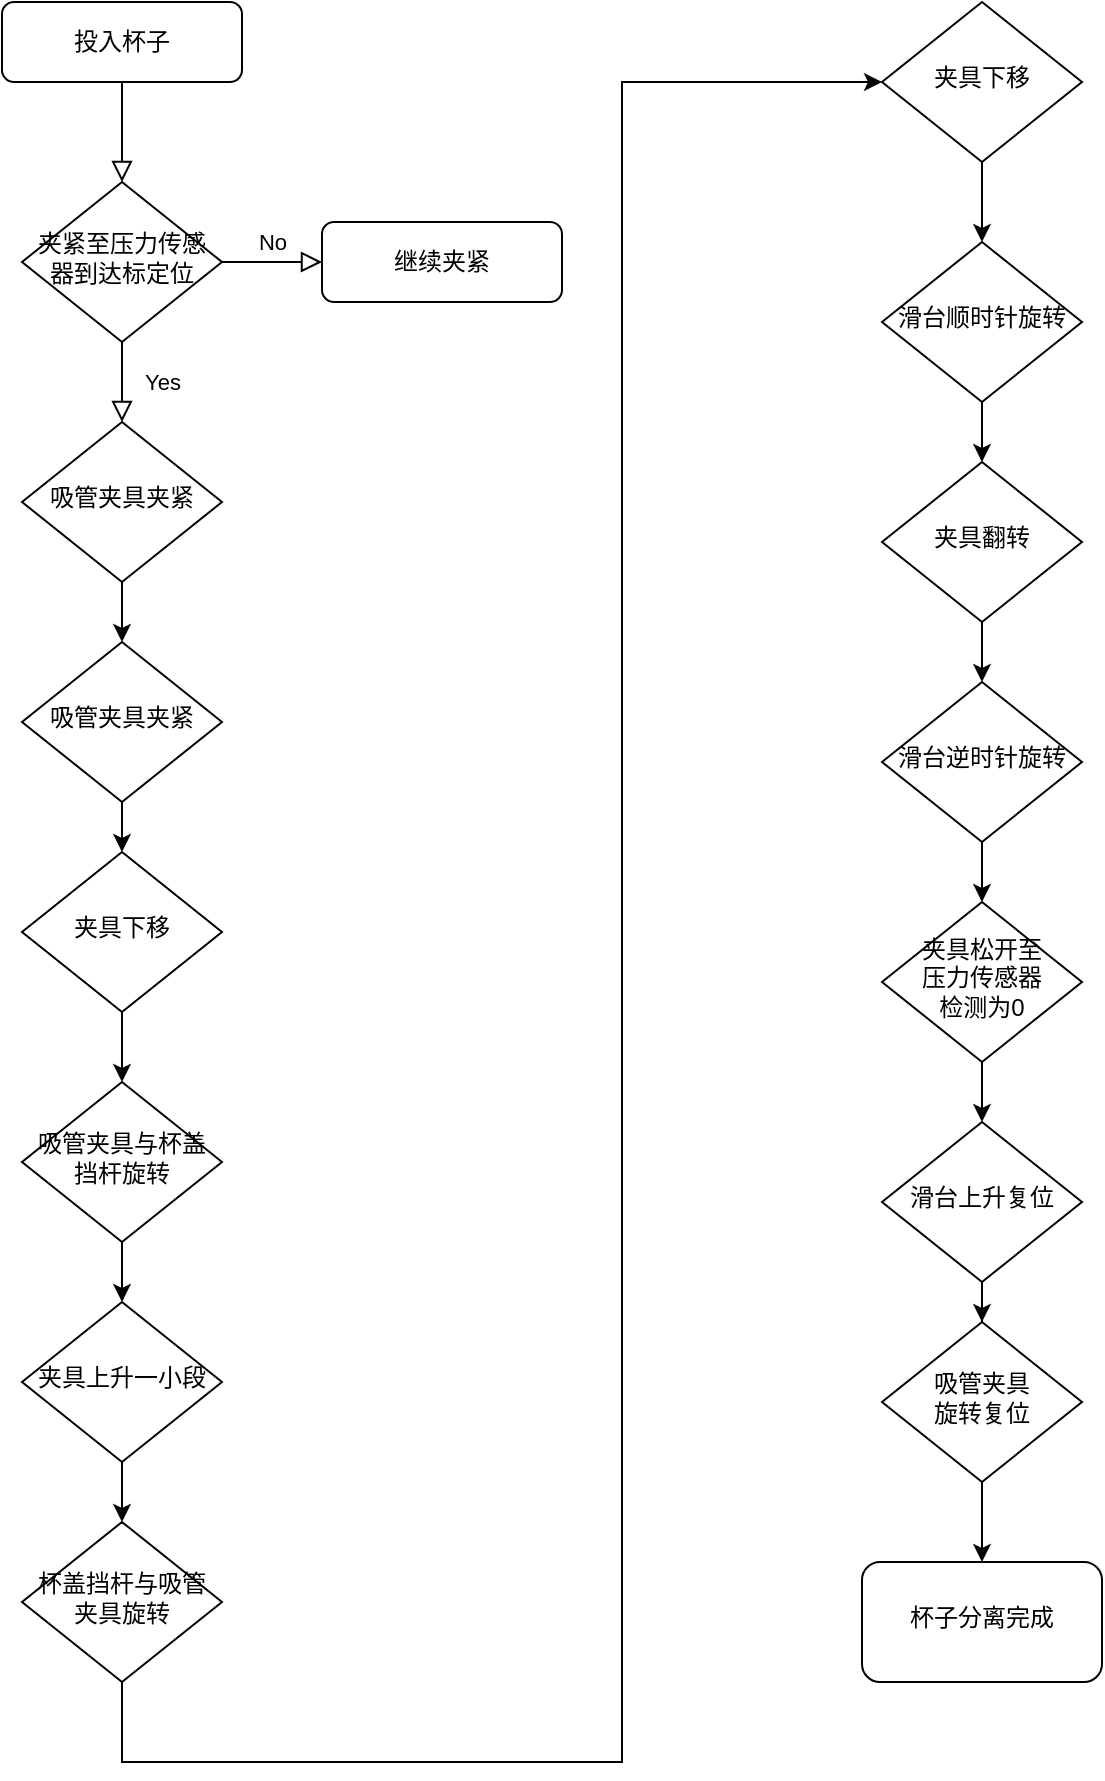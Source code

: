 <mxfile version="22.0.8" type="github">
  <diagram id="C5RBs43oDa-KdzZeNtuy" name="Page-1">
    <mxGraphModel dx="1783" dy="896" grid="1" gridSize="10" guides="1" tooltips="1" connect="1" arrows="1" fold="1" page="1" pageScale="1" pageWidth="827" pageHeight="1169" math="0" shadow="0">
      <root>
        <mxCell id="WIyWlLk6GJQsqaUBKTNV-0" />
        <mxCell id="WIyWlLk6GJQsqaUBKTNV-1" parent="WIyWlLk6GJQsqaUBKTNV-0" />
        <mxCell id="WIyWlLk6GJQsqaUBKTNV-2" value="" style="rounded=0;html=1;jettySize=auto;orthogonalLoop=1;fontSize=11;endArrow=block;endFill=0;endSize=8;strokeWidth=1;shadow=0;labelBackgroundColor=none;edgeStyle=orthogonalEdgeStyle;" parent="WIyWlLk6GJQsqaUBKTNV-1" source="WIyWlLk6GJQsqaUBKTNV-3" target="WIyWlLk6GJQsqaUBKTNV-6" edge="1">
          <mxGeometry relative="1" as="geometry" />
        </mxCell>
        <mxCell id="WIyWlLk6GJQsqaUBKTNV-3" value="投入杯子" style="rounded=1;whiteSpace=wrap;html=1;fontSize=12;glass=0;strokeWidth=1;shadow=0;" parent="WIyWlLk6GJQsqaUBKTNV-1" vertex="1">
          <mxGeometry x="160" y="80" width="120" height="40" as="geometry" />
        </mxCell>
        <mxCell id="WIyWlLk6GJQsqaUBKTNV-4" value="Yes" style="rounded=0;html=1;jettySize=auto;orthogonalLoop=1;fontSize=11;endArrow=block;endFill=0;endSize=8;strokeWidth=1;shadow=0;labelBackgroundColor=none;edgeStyle=orthogonalEdgeStyle;" parent="WIyWlLk6GJQsqaUBKTNV-1" source="WIyWlLk6GJQsqaUBKTNV-6" target="WIyWlLk6GJQsqaUBKTNV-10" edge="1">
          <mxGeometry y="20" relative="1" as="geometry">
            <mxPoint as="offset" />
          </mxGeometry>
        </mxCell>
        <mxCell id="WIyWlLk6GJQsqaUBKTNV-5" value="No" style="edgeStyle=orthogonalEdgeStyle;rounded=0;html=1;jettySize=auto;orthogonalLoop=1;fontSize=11;endArrow=block;endFill=0;endSize=8;strokeWidth=1;shadow=0;labelBackgroundColor=none;" parent="WIyWlLk6GJQsqaUBKTNV-1" source="WIyWlLk6GJQsqaUBKTNV-6" target="WIyWlLk6GJQsqaUBKTNV-7" edge="1">
          <mxGeometry y="10" relative="1" as="geometry">
            <mxPoint as="offset" />
          </mxGeometry>
        </mxCell>
        <mxCell id="WIyWlLk6GJQsqaUBKTNV-6" value="夹紧至压力传感器到达标定位" style="rhombus;whiteSpace=wrap;html=1;shadow=0;fontFamily=Helvetica;fontSize=12;align=center;strokeWidth=1;spacing=6;spacingTop=-4;" parent="WIyWlLk6GJQsqaUBKTNV-1" vertex="1">
          <mxGeometry x="170" y="170" width="100" height="80" as="geometry" />
        </mxCell>
        <mxCell id="WIyWlLk6GJQsqaUBKTNV-7" value="继续夹紧" style="rounded=1;whiteSpace=wrap;html=1;fontSize=12;glass=0;strokeWidth=1;shadow=0;" parent="WIyWlLk6GJQsqaUBKTNV-1" vertex="1">
          <mxGeometry x="320" y="190" width="120" height="40" as="geometry" />
        </mxCell>
        <mxCell id="T3rPNLjUybUNDBLIVq3E-5" value="" style="edgeStyle=orthogonalEdgeStyle;rounded=0;orthogonalLoop=1;jettySize=auto;html=1;" parent="WIyWlLk6GJQsqaUBKTNV-1" source="WIyWlLk6GJQsqaUBKTNV-10" target="T3rPNLjUybUNDBLIVq3E-4" edge="1">
          <mxGeometry relative="1" as="geometry" />
        </mxCell>
        <mxCell id="WIyWlLk6GJQsqaUBKTNV-10" value="吸管夹具夹紧" style="rhombus;whiteSpace=wrap;html=1;shadow=0;fontFamily=Helvetica;fontSize=12;align=center;strokeWidth=1;spacing=6;spacingTop=-4;" parent="WIyWlLk6GJQsqaUBKTNV-1" vertex="1">
          <mxGeometry x="170" y="290" width="100" height="80" as="geometry" />
        </mxCell>
        <mxCell id="T3rPNLjUybUNDBLIVq3E-8" value="" style="edgeStyle=orthogonalEdgeStyle;rounded=0;orthogonalLoop=1;jettySize=auto;html=1;" parent="WIyWlLk6GJQsqaUBKTNV-1" source="T3rPNLjUybUNDBLIVq3E-4" target="T3rPNLjUybUNDBLIVq3E-6" edge="1">
          <mxGeometry relative="1" as="geometry" />
        </mxCell>
        <mxCell id="T3rPNLjUybUNDBLIVq3E-4" value="吸管夹具夹紧" style="rhombus;whiteSpace=wrap;html=1;shadow=0;fontFamily=Helvetica;fontSize=12;align=center;strokeWidth=1;spacing=6;spacingTop=-4;" parent="WIyWlLk6GJQsqaUBKTNV-1" vertex="1">
          <mxGeometry x="170" y="400" width="100" height="80" as="geometry" />
        </mxCell>
        <mxCell id="T3rPNLjUybUNDBLIVq3E-10" value="" style="edgeStyle=orthogonalEdgeStyle;rounded=0;orthogonalLoop=1;jettySize=auto;html=1;" parent="WIyWlLk6GJQsqaUBKTNV-1" source="T3rPNLjUybUNDBLIVq3E-6" target="T3rPNLjUybUNDBLIVq3E-9" edge="1">
          <mxGeometry relative="1" as="geometry" />
        </mxCell>
        <mxCell id="T3rPNLjUybUNDBLIVq3E-6" value="夹具下移" style="rhombus;whiteSpace=wrap;html=1;shadow=0;fontFamily=Helvetica;fontSize=12;align=center;strokeWidth=1;spacing=6;spacingTop=-4;" parent="WIyWlLk6GJQsqaUBKTNV-1" vertex="1">
          <mxGeometry x="170" y="505" width="100" height="80" as="geometry" />
        </mxCell>
        <mxCell id="T3rPNLjUybUNDBLIVq3E-12" value="" style="edgeStyle=orthogonalEdgeStyle;rounded=0;orthogonalLoop=1;jettySize=auto;html=1;" parent="WIyWlLk6GJQsqaUBKTNV-1" source="T3rPNLjUybUNDBLIVq3E-9" target="T3rPNLjUybUNDBLIVq3E-11" edge="1">
          <mxGeometry relative="1" as="geometry" />
        </mxCell>
        <mxCell id="T3rPNLjUybUNDBLIVq3E-9" value="吸管夹具与杯盖挡杆旋转" style="rhombus;whiteSpace=wrap;html=1;shadow=0;fontFamily=Helvetica;fontSize=12;align=center;strokeWidth=1;spacing=6;spacingTop=-4;" parent="WIyWlLk6GJQsqaUBKTNV-1" vertex="1">
          <mxGeometry x="170" y="620" width="100" height="80" as="geometry" />
        </mxCell>
        <mxCell id="T3rPNLjUybUNDBLIVq3E-14" value="" style="edgeStyle=orthogonalEdgeStyle;rounded=0;orthogonalLoop=1;jettySize=auto;html=1;" parent="WIyWlLk6GJQsqaUBKTNV-1" source="T3rPNLjUybUNDBLIVq3E-11" target="T3rPNLjUybUNDBLIVq3E-13" edge="1">
          <mxGeometry relative="1" as="geometry" />
        </mxCell>
        <mxCell id="T3rPNLjUybUNDBLIVq3E-11" value="夹具上升一小段" style="rhombus;whiteSpace=wrap;html=1;shadow=0;fontFamily=Helvetica;fontSize=12;align=center;strokeWidth=1;spacing=6;spacingTop=-4;" parent="WIyWlLk6GJQsqaUBKTNV-1" vertex="1">
          <mxGeometry x="170" y="730" width="100" height="80" as="geometry" />
        </mxCell>
        <mxCell id="T3rPNLjUybUNDBLIVq3E-16" value="" style="edgeStyle=orthogonalEdgeStyle;rounded=0;orthogonalLoop=1;jettySize=auto;html=1;exitX=0.5;exitY=1;exitDx=0;exitDy=0;" parent="WIyWlLk6GJQsqaUBKTNV-1" source="T3rPNLjUybUNDBLIVq3E-13" target="T3rPNLjUybUNDBLIVq3E-15" edge="1">
          <mxGeometry relative="1" as="geometry">
            <mxPoint x="310" y="890" as="sourcePoint" />
            <Array as="points">
              <mxPoint x="220" y="960" />
              <mxPoint x="470" y="960" />
              <mxPoint x="470" y="120" />
            </Array>
          </mxGeometry>
        </mxCell>
        <mxCell id="T3rPNLjUybUNDBLIVq3E-13" value="杯盖挡杆与吸管夹具旋转" style="rhombus;whiteSpace=wrap;html=1;shadow=0;fontFamily=Helvetica;fontSize=12;align=center;strokeWidth=1;spacing=6;spacingTop=-4;" parent="WIyWlLk6GJQsqaUBKTNV-1" vertex="1">
          <mxGeometry x="170" y="840" width="100" height="80" as="geometry" />
        </mxCell>
        <mxCell id="T3rPNLjUybUNDBLIVq3E-19" value="" style="edgeStyle=orthogonalEdgeStyle;rounded=0;orthogonalLoop=1;jettySize=auto;html=1;" parent="WIyWlLk6GJQsqaUBKTNV-1" source="T3rPNLjUybUNDBLIVq3E-15" target="T3rPNLjUybUNDBLIVq3E-17" edge="1">
          <mxGeometry relative="1" as="geometry" />
        </mxCell>
        <mxCell id="T3rPNLjUybUNDBLIVq3E-15" value="夹具下移" style="rhombus;whiteSpace=wrap;html=1;shadow=0;fontFamily=Helvetica;fontSize=12;align=center;strokeWidth=1;spacing=6;spacingTop=-4;" parent="WIyWlLk6GJQsqaUBKTNV-1" vertex="1">
          <mxGeometry x="600" y="80" width="100" height="80" as="geometry" />
        </mxCell>
        <mxCell id="T3rPNLjUybUNDBLIVq3E-21" value="" style="edgeStyle=orthogonalEdgeStyle;rounded=0;orthogonalLoop=1;jettySize=auto;html=1;" parent="WIyWlLk6GJQsqaUBKTNV-1" source="T3rPNLjUybUNDBLIVq3E-17" target="T3rPNLjUybUNDBLIVq3E-20" edge="1">
          <mxGeometry relative="1" as="geometry" />
        </mxCell>
        <mxCell id="T3rPNLjUybUNDBLIVq3E-17" value="滑台顺时针旋转" style="rhombus;whiteSpace=wrap;html=1;shadow=0;fontFamily=Helvetica;fontSize=12;align=center;strokeWidth=1;spacing=6;spacingTop=-4;" parent="WIyWlLk6GJQsqaUBKTNV-1" vertex="1">
          <mxGeometry x="600" y="200" width="100" height="80" as="geometry" />
        </mxCell>
        <mxCell id="T3rPNLjUybUNDBLIVq3E-23" value="" style="edgeStyle=orthogonalEdgeStyle;rounded=0;orthogonalLoop=1;jettySize=auto;html=1;" parent="WIyWlLk6GJQsqaUBKTNV-1" source="T3rPNLjUybUNDBLIVq3E-20" target="T3rPNLjUybUNDBLIVq3E-22" edge="1">
          <mxGeometry relative="1" as="geometry" />
        </mxCell>
        <mxCell id="T3rPNLjUybUNDBLIVq3E-20" value="夹具翻转" style="rhombus;whiteSpace=wrap;html=1;shadow=0;fontFamily=Helvetica;fontSize=12;align=center;strokeWidth=1;spacing=6;spacingTop=-4;" parent="WIyWlLk6GJQsqaUBKTNV-1" vertex="1">
          <mxGeometry x="600" y="310" width="100" height="80" as="geometry" />
        </mxCell>
        <mxCell id="T3rPNLjUybUNDBLIVq3E-25" value="" style="edgeStyle=orthogonalEdgeStyle;rounded=0;orthogonalLoop=1;jettySize=auto;html=1;" parent="WIyWlLk6GJQsqaUBKTNV-1" source="T3rPNLjUybUNDBLIVq3E-22" target="T3rPNLjUybUNDBLIVq3E-24" edge="1">
          <mxGeometry relative="1" as="geometry" />
        </mxCell>
        <mxCell id="T3rPNLjUybUNDBLIVq3E-22" value="滑台逆时针旋转" style="rhombus;whiteSpace=wrap;html=1;shadow=0;fontFamily=Helvetica;fontSize=12;align=center;strokeWidth=1;spacing=6;spacingTop=-4;" parent="WIyWlLk6GJQsqaUBKTNV-1" vertex="1">
          <mxGeometry x="600" y="420" width="100" height="80" as="geometry" />
        </mxCell>
        <mxCell id="T3rPNLjUybUNDBLIVq3E-27" value="" style="edgeStyle=orthogonalEdgeStyle;rounded=0;orthogonalLoop=1;jettySize=auto;html=1;" parent="WIyWlLk6GJQsqaUBKTNV-1" source="T3rPNLjUybUNDBLIVq3E-24" target="T3rPNLjUybUNDBLIVq3E-26" edge="1">
          <mxGeometry relative="1" as="geometry" />
        </mxCell>
        <mxCell id="T3rPNLjUybUNDBLIVq3E-24" value="夹具松开至&lt;br&gt;压力传感器&lt;br&gt;检测为0" style="rhombus;whiteSpace=wrap;html=1;shadow=0;fontFamily=Helvetica;fontSize=12;align=center;strokeWidth=1;spacing=6;spacingTop=-4;" parent="WIyWlLk6GJQsqaUBKTNV-1" vertex="1">
          <mxGeometry x="600" y="530" width="100" height="80" as="geometry" />
        </mxCell>
        <mxCell id="T3rPNLjUybUNDBLIVq3E-29" value="" style="edgeStyle=orthogonalEdgeStyle;rounded=0;orthogonalLoop=1;jettySize=auto;html=1;" parent="WIyWlLk6GJQsqaUBKTNV-1" source="T3rPNLjUybUNDBLIVq3E-26" target="T3rPNLjUybUNDBLIVq3E-28" edge="1">
          <mxGeometry relative="1" as="geometry" />
        </mxCell>
        <mxCell id="T3rPNLjUybUNDBLIVq3E-26" value="滑台上升复位" style="rhombus;whiteSpace=wrap;html=1;shadow=0;fontFamily=Helvetica;fontSize=12;align=center;strokeWidth=1;spacing=6;spacingTop=-4;" parent="WIyWlLk6GJQsqaUBKTNV-1" vertex="1">
          <mxGeometry x="600" y="640" width="100" height="80" as="geometry" />
        </mxCell>
        <mxCell id="T3rPNLjUybUNDBLIVq3E-31" value="" style="edgeStyle=orthogonalEdgeStyle;rounded=0;orthogonalLoop=1;jettySize=auto;html=1;" parent="WIyWlLk6GJQsqaUBKTNV-1" source="T3rPNLjUybUNDBLIVq3E-28" target="T3rPNLjUybUNDBLIVq3E-30" edge="1">
          <mxGeometry relative="1" as="geometry" />
        </mxCell>
        <mxCell id="T3rPNLjUybUNDBLIVq3E-28" value="吸管夹具&lt;br&gt;旋转复位" style="rhombus;whiteSpace=wrap;html=1;shadow=0;fontFamily=Helvetica;fontSize=12;align=center;strokeWidth=1;spacing=6;spacingTop=-4;" parent="WIyWlLk6GJQsqaUBKTNV-1" vertex="1">
          <mxGeometry x="600" y="740" width="100" height="80" as="geometry" />
        </mxCell>
        <mxCell id="T3rPNLjUybUNDBLIVq3E-30" value="杯子分离完成" style="rounded=1;whiteSpace=wrap;html=1;shadow=0;strokeWidth=1;spacing=6;spacingTop=-4;" parent="WIyWlLk6GJQsqaUBKTNV-1" vertex="1">
          <mxGeometry x="590" y="860" width="120" height="60" as="geometry" />
        </mxCell>
      </root>
    </mxGraphModel>
  </diagram>
</mxfile>
